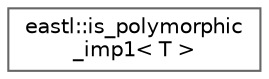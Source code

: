digraph "类继承关系图"
{
 // LATEX_PDF_SIZE
  bgcolor="transparent";
  edge [fontname=Helvetica,fontsize=10,labelfontname=Helvetica,labelfontsize=10];
  node [fontname=Helvetica,fontsize=10,shape=box,height=0.2,width=0.4];
  rankdir="LR";
  Node0 [id="Node000000",label="eastl::is_polymorphic\l_imp1\< T \>",height=0.2,width=0.4,color="grey40", fillcolor="white", style="filled",URL="$structeastl_1_1is__polymorphic__imp1.html",tooltip=" "];
}
